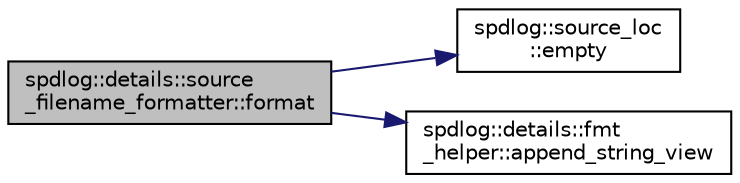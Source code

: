 digraph "spdlog::details::source_filename_formatter::format"
{
  edge [fontname="Helvetica",fontsize="10",labelfontname="Helvetica",labelfontsize="10"];
  node [fontname="Helvetica",fontsize="10",shape=record];
  rankdir="LR";
  Node1 [label="spdlog::details::source\l_filename_formatter::format",height=0.2,width=0.4,color="black", fillcolor="grey75", style="filled" fontcolor="black"];
  Node1 -> Node2 [color="midnightblue",fontsize="10",style="solid",fontname="Helvetica"];
  Node2 [label="spdlog::source_loc\l::empty",height=0.2,width=0.4,color="black", fillcolor="white", style="filled",URL="$structspdlog_1_1source__loc.html#a87cedeee3cb80521f33c3cf86651ae96"];
  Node1 -> Node3 [color="midnightblue",fontsize="10",style="solid",fontname="Helvetica"];
  Node3 [label="spdlog::details::fmt\l_helper::append_string_view",height=0.2,width=0.4,color="black", fillcolor="white", style="filled",URL="$namespacespdlog_1_1details_1_1fmt__helper.html#a603f4d0d8853a61610a0042d5d62fe94"];
}
